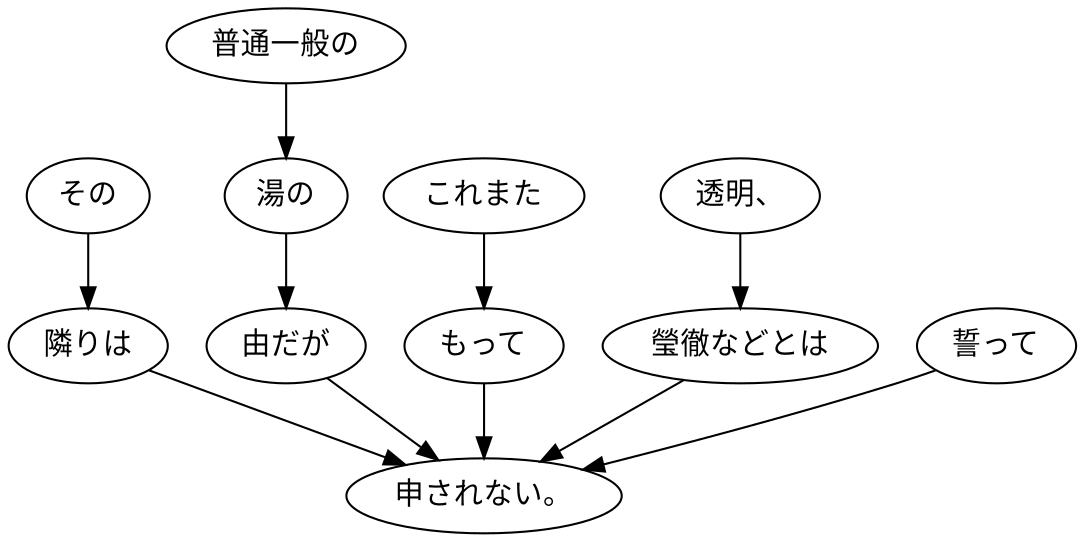 digraph graph4349 {
	node0 [label="その"];
	node1 [label="隣りは"];
	node2 [label="普通一般の"];
	node3 [label="湯の"];
	node4 [label="由だが"];
	node5 [label="これまた"];
	node6 [label="もって"];
	node7 [label="透明、"];
	node8 [label="瑩徹などとは"];
	node9 [label="誓って"];
	node10 [label="申されない。"];
	node0 -> node1;
	node1 -> node10;
	node2 -> node3;
	node3 -> node4;
	node4 -> node10;
	node5 -> node6;
	node6 -> node10;
	node7 -> node8;
	node8 -> node10;
	node9 -> node10;
}
